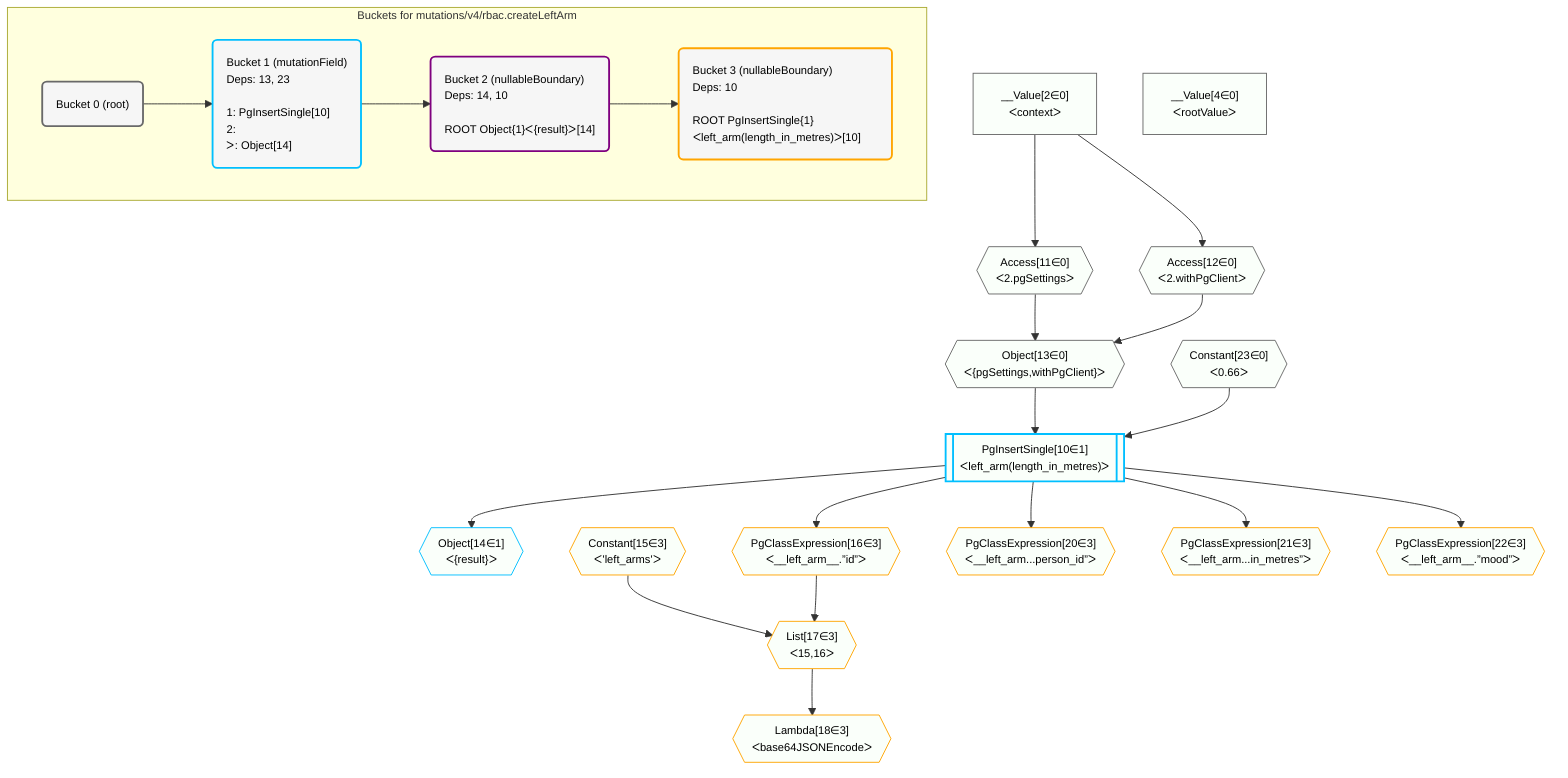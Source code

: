 %%{init: {'themeVariables': { 'fontSize': '12px'}}}%%
graph TD
    classDef path fill:#eee,stroke:#000,color:#000
    classDef plan fill:#fff,stroke-width:1px,color:#000
    classDef itemplan fill:#fff,stroke-width:2px,color:#000
    classDef unbatchedplan fill:#dff,stroke-width:1px,color:#000
    classDef sideeffectplan fill:#fcc,stroke-width:2px,color:#000
    classDef bucket fill:#f6f6f6,color:#000,stroke-width:2px,text-align:left


    %% plan dependencies
    Object13{{"Object[13∈0]<br />ᐸ{pgSettings,withPgClient}ᐳ"}}:::plan
    Access11{{"Access[11∈0]<br />ᐸ2.pgSettingsᐳ"}}:::plan
    Access12{{"Access[12∈0]<br />ᐸ2.withPgClientᐳ"}}:::plan
    Access11 & Access12 --> Object13
    __Value2["__Value[2∈0]<br />ᐸcontextᐳ"]:::plan
    __Value2 --> Access11
    __Value2 --> Access12
    __Value4["__Value[4∈0]<br />ᐸrootValueᐳ"]:::plan
    Constant23{{"Constant[23∈0]<br />ᐸ0.66ᐳ"}}:::plan
    PgInsertSingle10[["PgInsertSingle[10∈1]<br />ᐸleft_arm(length_in_metres)ᐳ"]]:::sideeffectplan
    Object13 & Constant23 --> PgInsertSingle10
    Object14{{"Object[14∈1]<br />ᐸ{result}ᐳ"}}:::plan
    PgInsertSingle10 --> Object14
    List17{{"List[17∈3]<br />ᐸ15,16ᐳ"}}:::plan
    Constant15{{"Constant[15∈3]<br />ᐸ'left_arms'ᐳ"}}:::plan
    PgClassExpression16{{"PgClassExpression[16∈3]<br />ᐸ__left_arm__.”id”ᐳ"}}:::plan
    Constant15 & PgClassExpression16 --> List17
    PgInsertSingle10 --> PgClassExpression16
    Lambda18{{"Lambda[18∈3]<br />ᐸbase64JSONEncodeᐳ"}}:::plan
    List17 --> Lambda18
    PgClassExpression20{{"PgClassExpression[20∈3]<br />ᐸ__left_arm...person_id”ᐳ"}}:::plan
    PgInsertSingle10 --> PgClassExpression20
    PgClassExpression21{{"PgClassExpression[21∈3]<br />ᐸ__left_arm...in_metres”ᐳ"}}:::plan
    PgInsertSingle10 --> PgClassExpression21
    PgClassExpression22{{"PgClassExpression[22∈3]<br />ᐸ__left_arm__.”mood”ᐳ"}}:::plan
    PgInsertSingle10 --> PgClassExpression22

    %% define steps

    subgraph "Buckets for mutations/v4/rbac.createLeftArm"
    Bucket0("Bucket 0 (root)"):::bucket
    classDef bucket0 stroke:#696969
    class Bucket0,__Value2,__Value4,Access11,Access12,Object13,Constant23 bucket0
    Bucket1("Bucket 1 (mutationField)<br />Deps: 13, 23<br /><br />1: PgInsertSingle[10]<br />2: <br />ᐳ: Object[14]"):::bucket
    classDef bucket1 stroke:#00bfff
    class Bucket1,PgInsertSingle10,Object14 bucket1
    Bucket2("Bucket 2 (nullableBoundary)<br />Deps: 14, 10<br /><br />ROOT Object{1}ᐸ{result}ᐳ[14]"):::bucket
    classDef bucket2 stroke:#7f007f
    class Bucket2 bucket2
    Bucket3("Bucket 3 (nullableBoundary)<br />Deps: 10<br /><br />ROOT PgInsertSingle{1}ᐸleft_arm(length_in_metres)ᐳ[10]"):::bucket
    classDef bucket3 stroke:#ffa500
    class Bucket3,Constant15,PgClassExpression16,List17,Lambda18,PgClassExpression20,PgClassExpression21,PgClassExpression22 bucket3
    Bucket0 --> Bucket1
    Bucket1 --> Bucket2
    Bucket2 --> Bucket3
    classDef unary fill:#fafffa,borderWidth:8px
    class Object13,Access11,Access12,__Value2,__Value4,Constant23,PgInsertSingle10,Object14,List17,PgClassExpression16,Lambda18,PgClassExpression20,PgClassExpression21,PgClassExpression22,Constant15 unary
    end